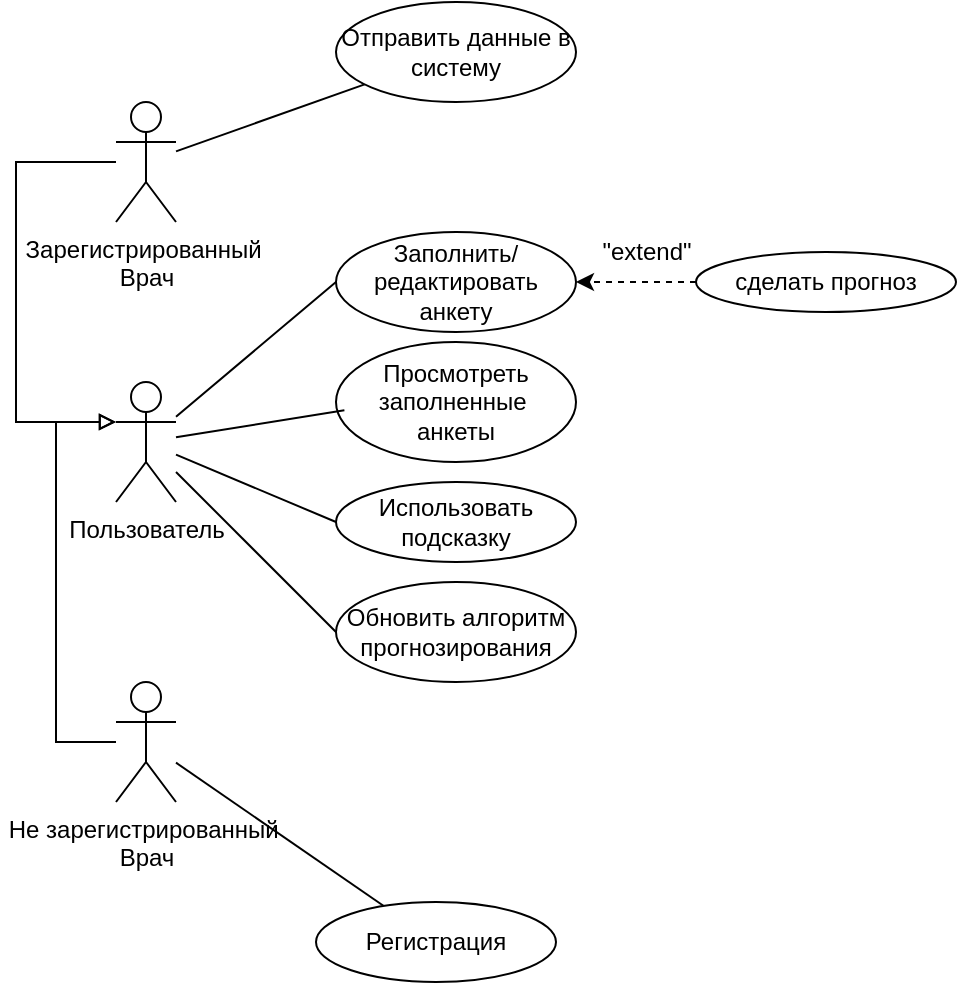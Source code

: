 <mxfile version="27.0.6">
  <diagram name="Страница — 1" id="UJoL0vOzKduTmryrViGd">
    <mxGraphModel dx="983" dy="512" grid="1" gridSize="10" guides="1" tooltips="1" connect="1" arrows="1" fold="1" page="1" pageScale="1" pageWidth="827" pageHeight="1169" math="0" shadow="0">
      <root>
        <mxCell id="0" />
        <mxCell id="1" parent="0" />
        <mxCell id="LDYFWR713bbLO3M45Qnb-19" style="rounded=0;orthogonalLoop=1;jettySize=auto;html=1;endArrow=none;startFill=0;" edge="1" parent="1" source="LDYFWR713bbLO3M45Qnb-1" target="LDYFWR713bbLO3M45Qnb-18">
          <mxGeometry relative="1" as="geometry" />
        </mxCell>
        <mxCell id="LDYFWR713bbLO3M45Qnb-30" style="edgeStyle=orthogonalEdgeStyle;rounded=0;orthogonalLoop=1;jettySize=auto;html=1;endArrow=block;endFill=0;" edge="1" parent="1" source="LDYFWR713bbLO3M45Qnb-1">
          <mxGeometry relative="1" as="geometry">
            <mxPoint x="80" y="230" as="targetPoint" />
            <Array as="points">
              <mxPoint x="30" y="100" />
              <mxPoint x="30" y="230" />
            </Array>
          </mxGeometry>
        </mxCell>
        <mxCell id="LDYFWR713bbLO3M45Qnb-1" value="Зарегистрированный&amp;nbsp;&lt;div&gt;Врач&lt;/div&gt;" style="shape=umlActor;verticalLabelPosition=bottom;verticalAlign=top;html=1;outlineConnect=0;" vertex="1" parent="1">
          <mxGeometry x="80" y="70" width="30" height="60" as="geometry" />
        </mxCell>
        <mxCell id="LDYFWR713bbLO3M45Qnb-20" style="rounded=0;orthogonalLoop=1;jettySize=auto;html=1;endArrow=none;startFill=0;" edge="1" parent="1" source="LDYFWR713bbLO3M45Qnb-3" target="LDYFWR713bbLO3M45Qnb-17">
          <mxGeometry relative="1" as="geometry" />
        </mxCell>
        <mxCell id="LDYFWR713bbLO3M45Qnb-3" value="Не зарегистрированный&amp;nbsp;&lt;div&gt;Врач&lt;/div&gt;" style="shape=umlActor;verticalLabelPosition=bottom;verticalAlign=top;html=1;outlineConnect=0;" vertex="1" parent="1">
          <mxGeometry x="80" y="360" width="30" height="60" as="geometry" />
        </mxCell>
        <mxCell id="LDYFWR713bbLO3M45Qnb-6" value="Заполнить/редактировать анкету" style="ellipse;whiteSpace=wrap;html=1;" vertex="1" parent="1">
          <mxGeometry x="190" y="135" width="120" height="50" as="geometry" />
        </mxCell>
        <mxCell id="LDYFWR713bbLO3M45Qnb-12" style="edgeStyle=orthogonalEdgeStyle;rounded=0;orthogonalLoop=1;jettySize=auto;html=1;entryX=1;entryY=0.5;entryDx=0;entryDy=0;dashed=1;" edge="1" parent="1" source="LDYFWR713bbLO3M45Qnb-11" target="LDYFWR713bbLO3M45Qnb-6">
          <mxGeometry relative="1" as="geometry" />
        </mxCell>
        <mxCell id="LDYFWR713bbLO3M45Qnb-11" value="сделать прогноз" style="ellipse;whiteSpace=wrap;html=1;" vertex="1" parent="1">
          <mxGeometry x="370" y="145" width="130" height="30" as="geometry" />
        </mxCell>
        <mxCell id="LDYFWR713bbLO3M45Qnb-13" value="&quot;extend&quot;" style="text;html=1;align=center;verticalAlign=middle;resizable=0;points=[];autosize=1;strokeColor=none;fillColor=none;" vertex="1" parent="1">
          <mxGeometry x="310" y="130" width="70" height="30" as="geometry" />
        </mxCell>
        <mxCell id="LDYFWR713bbLO3M45Qnb-14" value="Просмотреть заполненные&amp;nbsp;&lt;div&gt;анкеты&lt;/div&gt;" style="ellipse;whiteSpace=wrap;html=1;" vertex="1" parent="1">
          <mxGeometry x="190" y="190" width="120" height="60" as="geometry" />
        </mxCell>
        <mxCell id="LDYFWR713bbLO3M45Qnb-15" value="Использовать подсказку" style="ellipse;whiteSpace=wrap;html=1;" vertex="1" parent="1">
          <mxGeometry x="190" y="260" width="120" height="40" as="geometry" />
        </mxCell>
        <mxCell id="LDYFWR713bbLO3M45Qnb-16" value="Обновить алгоритм прогнозирования" style="ellipse;whiteSpace=wrap;html=1;" vertex="1" parent="1">
          <mxGeometry x="190" y="310" width="120" height="50" as="geometry" />
        </mxCell>
        <mxCell id="LDYFWR713bbLO3M45Qnb-17" value="Регистрация" style="ellipse;whiteSpace=wrap;html=1;" vertex="1" parent="1">
          <mxGeometry x="180" y="470" width="120" height="40" as="geometry" />
        </mxCell>
        <mxCell id="LDYFWR713bbLO3M45Qnb-18" value="Отправить данные в систему" style="ellipse;whiteSpace=wrap;html=1;" vertex="1" parent="1">
          <mxGeometry x="190" y="20" width="120" height="50" as="geometry" />
        </mxCell>
        <mxCell id="LDYFWR713bbLO3M45Qnb-31" style="rounded=0;orthogonalLoop=1;jettySize=auto;html=1;entryX=0;entryY=0.5;entryDx=0;entryDy=0;endArrow=none;startFill=0;" edge="1" parent="1" source="LDYFWR713bbLO3M45Qnb-26" target="LDYFWR713bbLO3M45Qnb-6">
          <mxGeometry relative="1" as="geometry" />
        </mxCell>
        <mxCell id="LDYFWR713bbLO3M45Qnb-33" style="rounded=0;orthogonalLoop=1;jettySize=auto;html=1;entryX=0;entryY=0.5;entryDx=0;entryDy=0;endArrow=none;startFill=0;" edge="1" parent="1" source="LDYFWR713bbLO3M45Qnb-26" target="LDYFWR713bbLO3M45Qnb-15">
          <mxGeometry relative="1" as="geometry" />
        </mxCell>
        <mxCell id="LDYFWR713bbLO3M45Qnb-34" style="rounded=0;orthogonalLoop=1;jettySize=auto;html=1;entryX=0;entryY=0.5;entryDx=0;entryDy=0;endArrow=none;startFill=0;" edge="1" parent="1" source="LDYFWR713bbLO3M45Qnb-26" target="LDYFWR713bbLO3M45Qnb-16">
          <mxGeometry relative="1" as="geometry" />
        </mxCell>
        <mxCell id="LDYFWR713bbLO3M45Qnb-26" value="Пользователь" style="shape=umlActor;verticalLabelPosition=bottom;verticalAlign=top;html=1;outlineConnect=0;" vertex="1" parent="1">
          <mxGeometry x="80" y="210" width="30" height="60" as="geometry" />
        </mxCell>
        <mxCell id="LDYFWR713bbLO3M45Qnb-29" style="edgeStyle=orthogonalEdgeStyle;rounded=0;orthogonalLoop=1;jettySize=auto;html=1;entryX=0;entryY=0.333;entryDx=0;entryDy=0;entryPerimeter=0;endArrow=block;endFill=0;" edge="1" parent="1" source="LDYFWR713bbLO3M45Qnb-3" target="LDYFWR713bbLO3M45Qnb-26">
          <mxGeometry relative="1" as="geometry">
            <Array as="points">
              <mxPoint x="50" y="390" />
              <mxPoint x="50" y="230" />
            </Array>
          </mxGeometry>
        </mxCell>
        <mxCell id="LDYFWR713bbLO3M45Qnb-32" style="rounded=0;orthogonalLoop=1;jettySize=auto;html=1;entryX=0.035;entryY=0.569;entryDx=0;entryDy=0;entryPerimeter=0;endArrow=none;startFill=0;" edge="1" parent="1" source="LDYFWR713bbLO3M45Qnb-26" target="LDYFWR713bbLO3M45Qnb-14">
          <mxGeometry relative="1" as="geometry" />
        </mxCell>
      </root>
    </mxGraphModel>
  </diagram>
</mxfile>
